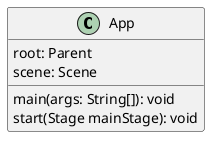 @startuml

class App {
    root: Parent
    scene: Scene

    {method} main(args: String[]): void
    {method} start(Stage mainStage): void
}

@enduml